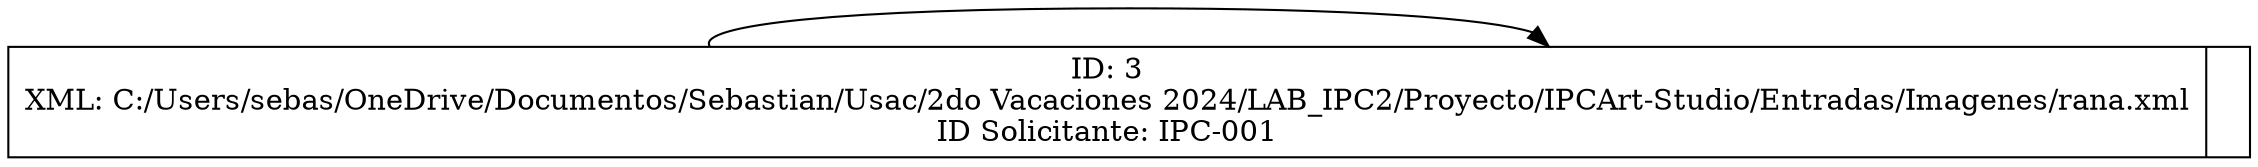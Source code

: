 digraph G {
    rankdir=LR;
    node[shape=record, height=.1]
nodo0[label="{ID: 3\nXML: C:/Users/sebas/OneDrive/Documentos/Sebastian/Usac/2do Vacaciones 2024/LAB_IPC2/Proyecto/IPCArt-Studio/Entradas/Imagenes/rana.xml\nID Solicitante: IPC-001|<f1>}"];
nodo0 -> nodo0[constraint=false];
}